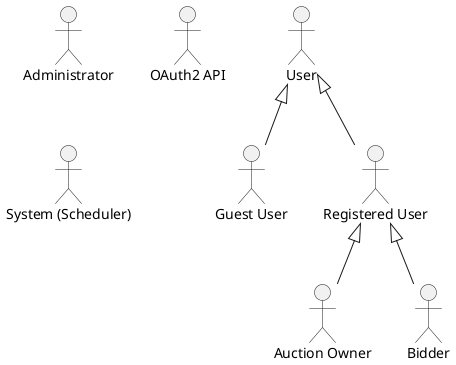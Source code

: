 @startuml actors
actor "Guest User" as Guest
actor "Registered User" as User
actor "Auction Owner" as Owner
actor "Bidder" as Bidder
actor "Administrator" as Admin
actor "OAuth2 API" as Api
actor "User" as SUser
actor "System (Scheduler)" as System

SUser <|-- User
User <|-- Owner
User <|-- Bidder
SUser <|-- Guest

@enduml